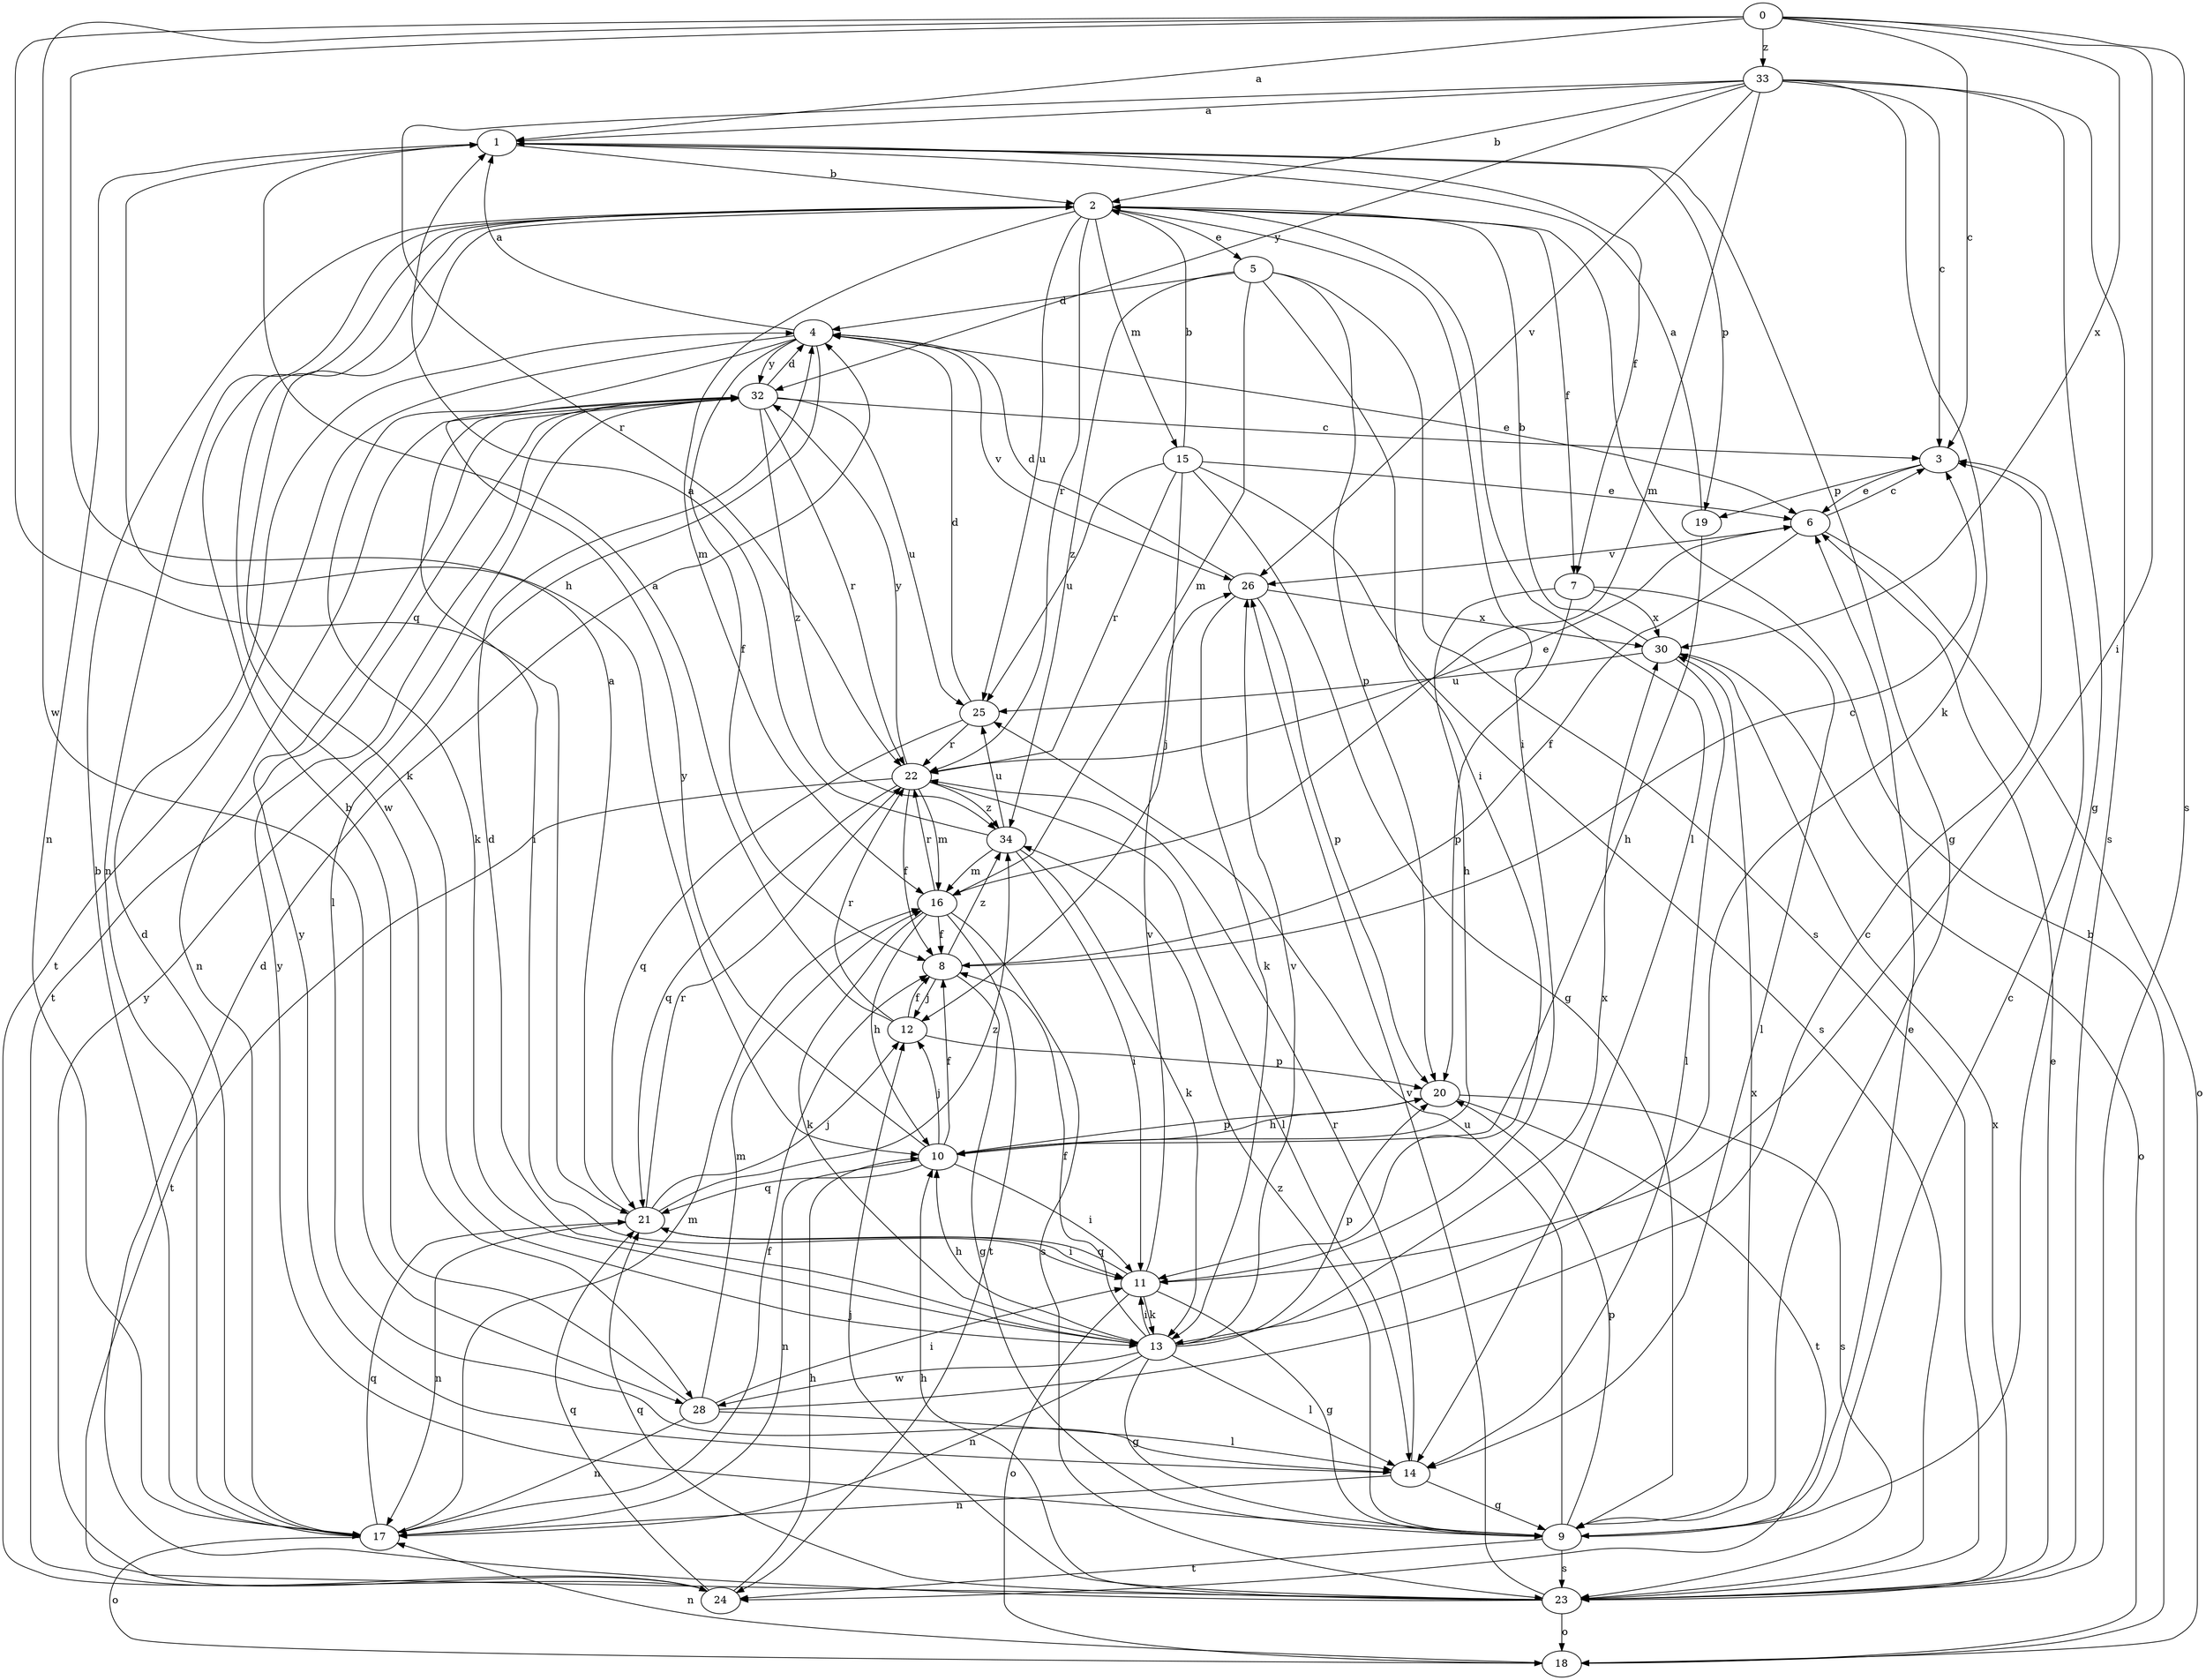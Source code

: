 strict digraph  {
0;
1;
2;
3;
4;
5;
6;
7;
8;
9;
10;
11;
12;
13;
14;
15;
16;
17;
18;
19;
20;
21;
22;
23;
24;
25;
26;
28;
30;
32;
33;
34;
0 -> 1  [label=a];
0 -> 3  [label=c];
0 -> 10  [label=h];
0 -> 11  [label=i];
0 -> 21  [label=q];
0 -> 23  [label=s];
0 -> 28  [label=w];
0 -> 30  [label=x];
0 -> 33  [label=z];
1 -> 2  [label=b];
1 -> 7  [label=f];
1 -> 9  [label=g];
1 -> 17  [label=n];
1 -> 19  [label=p];
2 -> 5  [label=e];
2 -> 7  [label=f];
2 -> 11  [label=i];
2 -> 13  [label=k];
2 -> 14  [label=l];
2 -> 15  [label=m];
2 -> 16  [label=m];
2 -> 17  [label=n];
2 -> 22  [label=r];
2 -> 25  [label=u];
2 -> 28  [label=w];
3 -> 6  [label=e];
3 -> 19  [label=p];
4 -> 1  [label=a];
4 -> 6  [label=e];
4 -> 8  [label=f];
4 -> 13  [label=k];
4 -> 14  [label=l];
4 -> 24  [label=t];
4 -> 26  [label=v];
4 -> 32  [label=y];
5 -> 4  [label=d];
5 -> 11  [label=i];
5 -> 16  [label=m];
5 -> 20  [label=p];
5 -> 23  [label=s];
5 -> 34  [label=z];
6 -> 3  [label=c];
6 -> 8  [label=f];
6 -> 18  [label=o];
6 -> 26  [label=v];
7 -> 10  [label=h];
7 -> 14  [label=l];
7 -> 20  [label=p];
7 -> 30  [label=x];
8 -> 3  [label=c];
8 -> 9  [label=g];
8 -> 12  [label=j];
8 -> 34  [label=z];
9 -> 3  [label=c];
9 -> 6  [label=e];
9 -> 20  [label=p];
9 -> 23  [label=s];
9 -> 24  [label=t];
9 -> 25  [label=u];
9 -> 30  [label=x];
9 -> 32  [label=y];
9 -> 34  [label=z];
10 -> 8  [label=f];
10 -> 11  [label=i];
10 -> 12  [label=j];
10 -> 17  [label=n];
10 -> 20  [label=p];
10 -> 21  [label=q];
10 -> 32  [label=y];
11 -> 9  [label=g];
11 -> 13  [label=k];
11 -> 18  [label=o];
11 -> 21  [label=q];
11 -> 26  [label=v];
12 -> 1  [label=a];
12 -> 8  [label=f];
12 -> 20  [label=p];
12 -> 22  [label=r];
13 -> 4  [label=d];
13 -> 8  [label=f];
13 -> 9  [label=g];
13 -> 10  [label=h];
13 -> 11  [label=i];
13 -> 14  [label=l];
13 -> 17  [label=n];
13 -> 20  [label=p];
13 -> 26  [label=v];
13 -> 28  [label=w];
13 -> 30  [label=x];
14 -> 9  [label=g];
14 -> 17  [label=n];
14 -> 22  [label=r];
14 -> 32  [label=y];
15 -> 2  [label=b];
15 -> 6  [label=e];
15 -> 9  [label=g];
15 -> 12  [label=j];
15 -> 22  [label=r];
15 -> 23  [label=s];
15 -> 25  [label=u];
16 -> 8  [label=f];
16 -> 10  [label=h];
16 -> 13  [label=k];
16 -> 22  [label=r];
16 -> 23  [label=s];
16 -> 24  [label=t];
17 -> 2  [label=b];
17 -> 4  [label=d];
17 -> 8  [label=f];
17 -> 16  [label=m];
17 -> 18  [label=o];
17 -> 21  [label=q];
18 -> 2  [label=b];
18 -> 17  [label=n];
19 -> 1  [label=a];
19 -> 10  [label=h];
20 -> 10  [label=h];
20 -> 23  [label=s];
20 -> 24  [label=t];
21 -> 1  [label=a];
21 -> 11  [label=i];
21 -> 12  [label=j];
21 -> 17  [label=n];
21 -> 22  [label=r];
21 -> 34  [label=z];
22 -> 6  [label=e];
22 -> 8  [label=f];
22 -> 14  [label=l];
22 -> 16  [label=m];
22 -> 21  [label=q];
22 -> 24  [label=t];
22 -> 32  [label=y];
22 -> 34  [label=z];
23 -> 4  [label=d];
23 -> 6  [label=e];
23 -> 10  [label=h];
23 -> 12  [label=j];
23 -> 18  [label=o];
23 -> 21  [label=q];
23 -> 26  [label=v];
23 -> 30  [label=x];
23 -> 32  [label=y];
24 -> 10  [label=h];
24 -> 21  [label=q];
25 -> 4  [label=d];
25 -> 21  [label=q];
25 -> 22  [label=r];
26 -> 4  [label=d];
26 -> 13  [label=k];
26 -> 20  [label=p];
26 -> 30  [label=x];
28 -> 2  [label=b];
28 -> 3  [label=c];
28 -> 11  [label=i];
28 -> 14  [label=l];
28 -> 16  [label=m];
28 -> 17  [label=n];
30 -> 2  [label=b];
30 -> 14  [label=l];
30 -> 18  [label=o];
30 -> 25  [label=u];
32 -> 3  [label=c];
32 -> 4  [label=d];
32 -> 11  [label=i];
32 -> 17  [label=n];
32 -> 22  [label=r];
32 -> 24  [label=t];
32 -> 25  [label=u];
32 -> 34  [label=z];
33 -> 1  [label=a];
33 -> 2  [label=b];
33 -> 3  [label=c];
33 -> 9  [label=g];
33 -> 13  [label=k];
33 -> 16  [label=m];
33 -> 22  [label=r];
33 -> 23  [label=s];
33 -> 26  [label=v];
33 -> 32  [label=y];
34 -> 1  [label=a];
34 -> 11  [label=i];
34 -> 13  [label=k];
34 -> 16  [label=m];
34 -> 25  [label=u];
}
